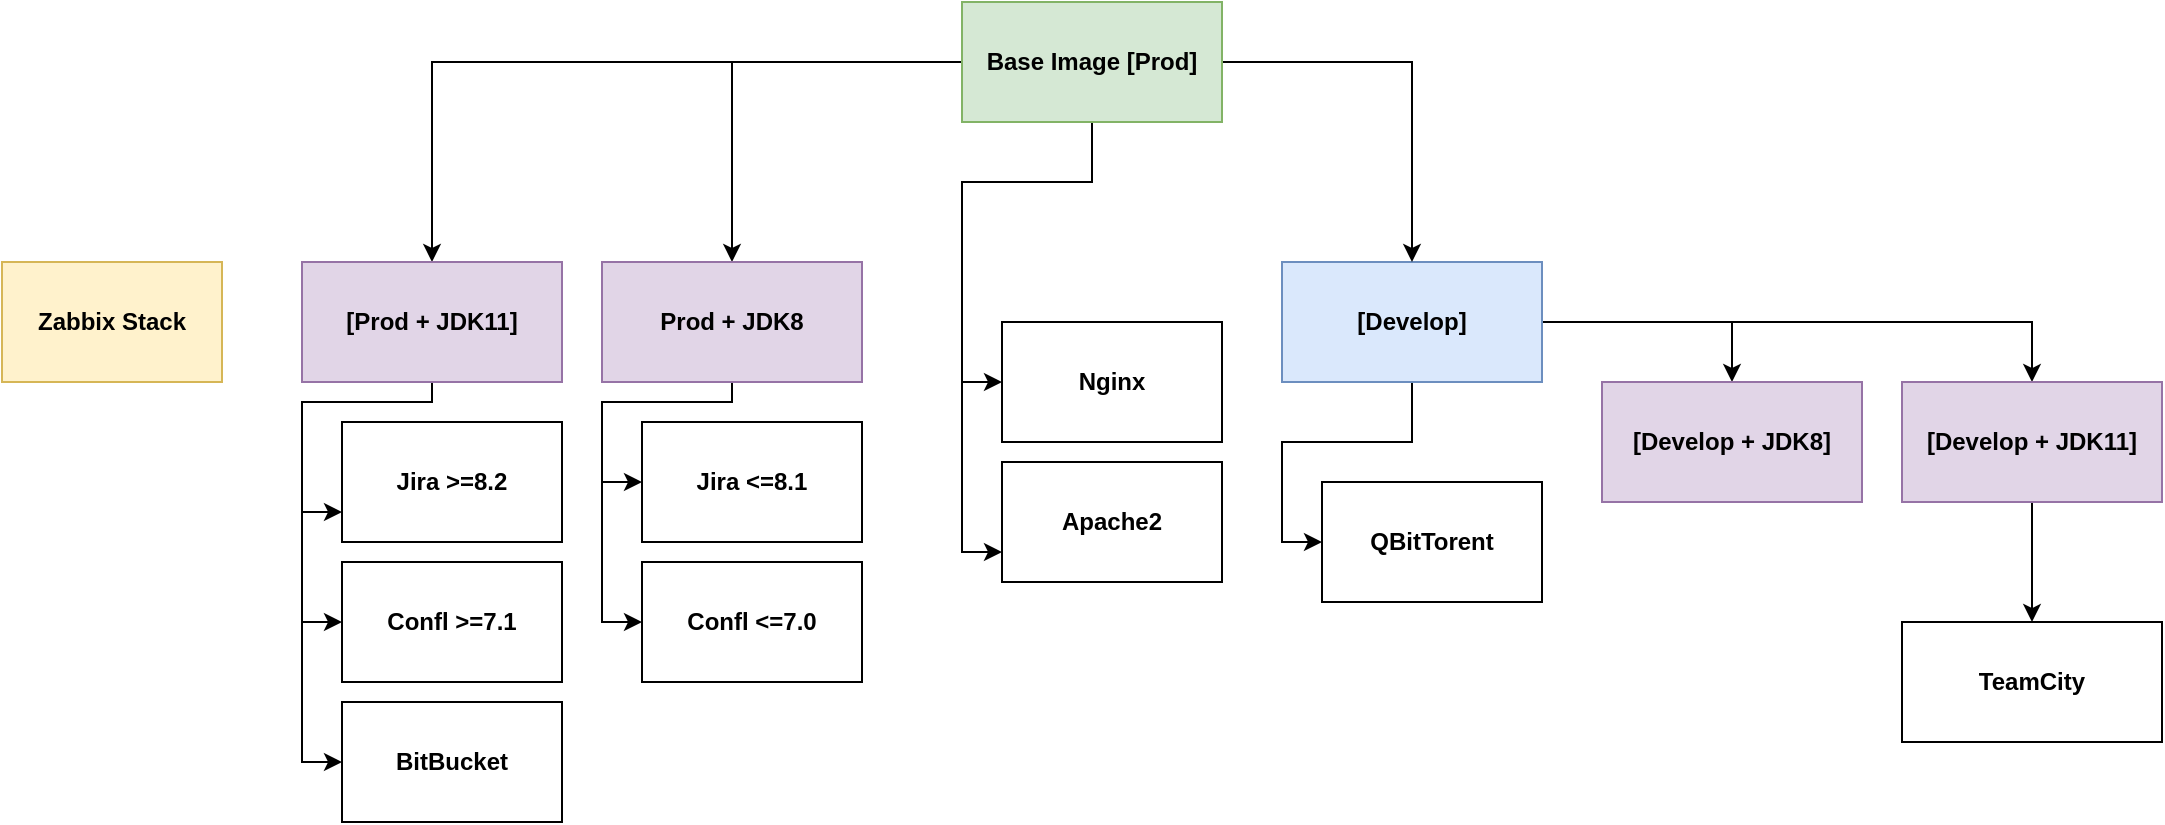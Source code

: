 <mxfile version="12.5.1" type="github"><diagram name="Page-1" id="9f46799a-70d6-7492-0946-bef42562c5a5"><mxGraphModel dx="1406" dy="735" grid="1" gridSize="10" guides="1" tooltips="1" connect="1" arrows="1" fold="1" page="1" pageScale="1" pageWidth="1100" pageHeight="850" background="#ffffff" math="0" shadow="0"><root><mxCell id="0"/><mxCell id="1" parent="0"/><mxCell id="GupPUEsqrWVPhIxHysfE-15" style="edgeStyle=orthogonalEdgeStyle;rounded=0;orthogonalLoop=1;jettySize=auto;html=1;entryX=0.5;entryY=0;entryDx=0;entryDy=0;" edge="1" parent="1" source="GupPUEsqrWVPhIxHysfE-3" target="GupPUEsqrWVPhIxHysfE-14"><mxGeometry relative="1" as="geometry"/></mxCell><mxCell id="GupPUEsqrWVPhIxHysfE-16" style="edgeStyle=orthogonalEdgeStyle;rounded=0;orthogonalLoop=1;jettySize=auto;html=1;exitX=1;exitY=0.25;exitDx=0;exitDy=0;entryX=0.5;entryY=0;entryDx=0;entryDy=0;" edge="1" parent="1" source="GupPUEsqrWVPhIxHysfE-3" target="GupPUEsqrWVPhIxHysfE-13"><mxGeometry relative="1" as="geometry"><Array as="points"><mxPoint x="780" y="190"/><mxPoint x="1025" y="190"/></Array></mxGeometry></mxCell><mxCell id="GupPUEsqrWVPhIxHysfE-38" style="edgeStyle=orthogonalEdgeStyle;rounded=0;orthogonalLoop=1;jettySize=auto;html=1;entryX=0;entryY=0.5;entryDx=0;entryDy=0;" edge="1" parent="1" source="GupPUEsqrWVPhIxHysfE-3" target="GupPUEsqrWVPhIxHysfE-31"><mxGeometry relative="1" as="geometry"><Array as="points"><mxPoint x="715" y="250"/><mxPoint x="650" y="250"/><mxPoint x="650" y="300"/></Array></mxGeometry></mxCell><mxCell id="GupPUEsqrWVPhIxHysfE-3" value="&lt;span style=&quot;font-weight: 700 ; white-space: nowrap&quot;&gt;[Develop]&lt;/span&gt;" style="whiteSpace=wrap;html=1;align=center;verticalAlign=middle;container=1;recursiveResize=0;treeFolding=1;treeMoving=1;fillColor=#dae8fc;strokeColor=#6c8ebf;" vertex="1" parent="1"><mxGeometry x="650" y="160" width="130" height="60" as="geometry"/></mxCell><mxCell id="GupPUEsqrWVPhIxHysfE-27" style="edgeStyle=orthogonalEdgeStyle;rounded=0;orthogonalLoop=1;jettySize=auto;html=1;entryX=0.5;entryY=0;entryDx=0;entryDy=0;" edge="1" parent="1" source="GupPUEsqrWVPhIxHysfE-5" target="GupPUEsqrWVPhIxHysfE-3"><mxGeometry relative="1" as="geometry"/></mxCell><mxCell id="GupPUEsqrWVPhIxHysfE-28" style="edgeStyle=orthogonalEdgeStyle;rounded=0;orthogonalLoop=1;jettySize=auto;html=1;entryX=0.5;entryY=0;entryDx=0;entryDy=0;" edge="1" parent="1" source="GupPUEsqrWVPhIxHysfE-5" target="GupPUEsqrWVPhIxHysfE-7"><mxGeometry relative="1" as="geometry"/></mxCell><mxCell id="GupPUEsqrWVPhIxHysfE-29" style="edgeStyle=orthogonalEdgeStyle;rounded=0;orthogonalLoop=1;jettySize=auto;html=1;entryX=0.5;entryY=0;entryDx=0;entryDy=0;" edge="1" parent="1" source="GupPUEsqrWVPhIxHysfE-5" target="GupPUEsqrWVPhIxHysfE-22"><mxGeometry relative="1" as="geometry"/></mxCell><mxCell id="GupPUEsqrWVPhIxHysfE-35" style="edgeStyle=orthogonalEdgeStyle;rounded=0;orthogonalLoop=1;jettySize=auto;html=1;entryX=0;entryY=0.75;entryDx=0;entryDy=0;" edge="1" parent="1" source="GupPUEsqrWVPhIxHysfE-5" target="GupPUEsqrWVPhIxHysfE-30"><mxGeometry relative="1" as="geometry"><Array as="points"><mxPoint x="555" y="120"/><mxPoint x="490" y="120"/><mxPoint x="490" y="305"/></Array></mxGeometry></mxCell><UserObject label="&lt;span style=&quot;font-weight: 700 ; white-space: nowrap&quot;&gt;Base Image [Prod]&lt;/span&gt;" treeRoot="1" id="GupPUEsqrWVPhIxHysfE-5"><mxCell style="whiteSpace=wrap;html=1;align=center;treeFolding=1;treeMoving=1;container=1;recursiveResize=0;fillColor=#d5e8d4;strokeColor=#82b366;" vertex="1" parent="1"><mxGeometry x="490" y="30" width="130" height="60" as="geometry"/></mxCell></UserObject><mxCell id="GupPUEsqrWVPhIxHysfE-49" style="edgeStyle=orthogonalEdgeStyle;rounded=0;orthogonalLoop=1;jettySize=auto;html=1;entryX=0;entryY=0.5;entryDx=0;entryDy=0;" edge="1" parent="1" source="GupPUEsqrWVPhIxHysfE-7" target="GupPUEsqrWVPhIxHysfE-39"><mxGeometry relative="1" as="geometry"><Array as="points"><mxPoint x="375" y="230"/><mxPoint x="310" y="230"/><mxPoint x="310" y="270"/></Array></mxGeometry></mxCell><mxCell id="GupPUEsqrWVPhIxHysfE-50" style="edgeStyle=orthogonalEdgeStyle;rounded=0;orthogonalLoop=1;jettySize=auto;html=1;entryX=0;entryY=0.5;entryDx=0;entryDy=0;" edge="1" parent="1" source="GupPUEsqrWVPhIxHysfE-7" target="GupPUEsqrWVPhIxHysfE-43"><mxGeometry relative="1" as="geometry"><Array as="points"><mxPoint x="375" y="230"/><mxPoint x="310" y="230"/><mxPoint x="310" y="340"/></Array></mxGeometry></mxCell><mxCell id="GupPUEsqrWVPhIxHysfE-7" value="&lt;span style=&quot;font-weight: 700 ; white-space: nowrap&quot;&gt;Prod + JDK8&lt;/span&gt;" style="whiteSpace=wrap;html=1;align=center;verticalAlign=middle;container=1;recursiveResize=0;treeFolding=1;treeMoving=1;fillColor=#e1d5e7;strokeColor=#9673a6;" vertex="1" parent="1"><mxGeometry x="310" y="160" width="130" height="60" as="geometry"/></mxCell><mxCell id="GupPUEsqrWVPhIxHysfE-11" value="&lt;span style=&quot;font-weight: 700 ; white-space: nowrap&quot;&gt;TeamCity&lt;/span&gt;" style="whiteSpace=wrap;html=1;align=center;verticalAlign=middle;container=1;recursiveResize=0;treeFolding=1;treeMoving=1;" vertex="1" parent="1"><mxGeometry x="960" y="340" width="130" height="60" as="geometry"/></mxCell><mxCell id="GupPUEsqrWVPhIxHysfE-17" style="edgeStyle=orthogonalEdgeStyle;rounded=0;orthogonalLoop=1;jettySize=auto;html=1;exitX=0.5;exitY=1;exitDx=0;exitDy=0;entryX=0.5;entryY=0;entryDx=0;entryDy=0;" edge="1" parent="1" source="GupPUEsqrWVPhIxHysfE-13" target="GupPUEsqrWVPhIxHysfE-11"><mxGeometry relative="1" as="geometry"/></mxCell><mxCell id="GupPUEsqrWVPhIxHysfE-13" value="&lt;span style=&quot;font-weight: 700 ; white-space: nowrap&quot;&gt;[Develop&lt;/span&gt;&lt;span style=&quot;font-weight: 700 ; white-space: nowrap&quot;&gt;&amp;nbsp;+ JDK11&lt;/span&gt;&lt;span style=&quot;font-weight: 700 ; white-space: nowrap&quot;&gt;]&lt;/span&gt;" style="whiteSpace=wrap;html=1;align=center;verticalAlign=middle;container=1;recursiveResize=0;treeFolding=1;treeMoving=1;fillColor=#e1d5e7;strokeColor=#9673a6;" vertex="1" parent="1"><mxGeometry x="960" y="220" width="130" height="60" as="geometry"/></mxCell><mxCell id="GupPUEsqrWVPhIxHysfE-14" value="&lt;span style=&quot;font-weight: 700 ; white-space: nowrap&quot;&gt;[Develop&lt;/span&gt;&lt;span style=&quot;font-weight: 700 ; white-space: nowrap&quot;&gt;&amp;nbsp;+ JDK8&lt;/span&gt;&lt;span style=&quot;font-weight: 700 ; white-space: nowrap&quot;&gt;]&lt;/span&gt;" style="whiteSpace=wrap;html=1;align=center;verticalAlign=middle;container=1;recursiveResize=0;treeFolding=1;treeMoving=1;fillColor=#e1d5e7;strokeColor=#9673a6;" vertex="1" parent="1"><mxGeometry x="810" y="220" width="130" height="60" as="geometry"/></mxCell><mxCell id="GupPUEsqrWVPhIxHysfE-40" value="" style="edgeStyle=orthogonalEdgeStyle;rounded=0;orthogonalLoop=1;jettySize=auto;html=1;entryX=0;entryY=0.5;entryDx=0;entryDy=0;" edge="1" parent="1" target="GupPUEsqrWVPhIxHysfE-20"><mxGeometry relative="1" as="geometry"><mxPoint x="490" y="230" as="sourcePoint"/><Array as="points"><mxPoint x="490" y="220"/></Array></mxGeometry></mxCell><mxCell id="GupPUEsqrWVPhIxHysfE-20" value="&lt;span style=&quot;font-weight: 700 ; white-space: nowrap&quot;&gt;Nginx&lt;/span&gt;" style="whiteSpace=wrap;html=1;align=center;verticalAlign=middle;container=1;recursiveResize=0;treeFolding=1;treeMoving=1;" vertex="1" parent="1"><mxGeometry x="510" y="190" width="110" height="60" as="geometry"/></mxCell><mxCell id="GupPUEsqrWVPhIxHysfE-46" style="edgeStyle=orthogonalEdgeStyle;rounded=0;orthogonalLoop=1;jettySize=auto;html=1;entryX=0;entryY=0.75;entryDx=0;entryDy=0;" edge="1" parent="1" source="GupPUEsqrWVPhIxHysfE-22" target="GupPUEsqrWVPhIxHysfE-41"><mxGeometry relative="1" as="geometry"><Array as="points"><mxPoint x="225" y="230"/><mxPoint x="160" y="230"/><mxPoint x="160" y="285"/></Array></mxGeometry></mxCell><mxCell id="GupPUEsqrWVPhIxHysfE-47" style="edgeStyle=orthogonalEdgeStyle;rounded=0;orthogonalLoop=1;jettySize=auto;html=1;entryX=0;entryY=0.5;entryDx=0;entryDy=0;" edge="1" parent="1" source="GupPUEsqrWVPhIxHysfE-22" target="GupPUEsqrWVPhIxHysfE-42"><mxGeometry relative="1" as="geometry"><Array as="points"><mxPoint x="225" y="230"/><mxPoint x="160" y="230"/><mxPoint x="160" y="340"/></Array></mxGeometry></mxCell><mxCell id="GupPUEsqrWVPhIxHysfE-48" style="edgeStyle=orthogonalEdgeStyle;rounded=0;orthogonalLoop=1;jettySize=auto;html=1;entryX=0;entryY=0.5;entryDx=0;entryDy=0;" edge="1" parent="1" source="GupPUEsqrWVPhIxHysfE-22" target="GupPUEsqrWVPhIxHysfE-44"><mxGeometry relative="1" as="geometry"><Array as="points"><mxPoint x="225" y="230"/><mxPoint x="160" y="230"/><mxPoint x="160" y="410"/></Array></mxGeometry></mxCell><mxCell id="GupPUEsqrWVPhIxHysfE-22" value="&lt;span style=&quot;font-weight: 700 ; white-space: nowrap&quot;&gt;[&lt;/span&gt;&lt;span style=&quot;font-weight: 700 ; white-space: nowrap&quot;&gt;Prod&lt;/span&gt;&lt;span style=&quot;font-weight: 700 ; white-space: nowrap&quot;&gt;&amp;nbsp;+ JDK11&lt;/span&gt;&lt;span style=&quot;font-weight: 700 ; white-space: nowrap&quot;&gt;]&lt;/span&gt;" style="whiteSpace=wrap;html=1;align=center;verticalAlign=middle;container=1;recursiveResize=0;treeFolding=1;treeMoving=1;fillColor=#e1d5e7;strokeColor=#9673a6;" vertex="1" parent="1"><mxGeometry x="160" y="160" width="130" height="60" as="geometry"/></mxCell><mxCell id="GupPUEsqrWVPhIxHysfE-30" value="&lt;span style=&quot;font-weight: 700 ; white-space: nowrap&quot;&gt;Apache2&lt;/span&gt;" style="whiteSpace=wrap;html=1;align=center;verticalAlign=middle;container=1;recursiveResize=0;treeFolding=1;treeMoving=1;" vertex="1" parent="1"><mxGeometry x="510" y="260" width="110" height="60" as="geometry"/></mxCell><mxCell id="GupPUEsqrWVPhIxHysfE-31" value="&lt;span style=&quot;font-weight: 700 ; white-space: nowrap&quot;&gt;QBitTorent&lt;/span&gt;" style="whiteSpace=wrap;html=1;align=center;verticalAlign=middle;container=1;recursiveResize=0;treeFolding=1;treeMoving=1;" vertex="1" parent="1"><mxGeometry x="670" y="270" width="110" height="60" as="geometry"/></mxCell><mxCell id="GupPUEsqrWVPhIxHysfE-39" value="&lt;span style=&quot;font-weight: 700 ; white-space: nowrap&quot;&gt;Jira &amp;lt;=8.1&lt;/span&gt;" style="whiteSpace=wrap;html=1;align=center;verticalAlign=middle;container=1;recursiveResize=0;treeFolding=1;treeMoving=1;" vertex="1" parent="1"><mxGeometry x="330" y="240" width="110" height="60" as="geometry"/></mxCell><mxCell id="GupPUEsqrWVPhIxHysfE-41" value="&lt;span style=&quot;font-weight: 700 ; white-space: nowrap&quot;&gt;Jira &amp;gt;=8.2&lt;/span&gt;" style="whiteSpace=wrap;html=1;align=center;verticalAlign=middle;container=1;recursiveResize=0;treeFolding=1;treeMoving=1;" vertex="1" parent="1"><mxGeometry x="180" y="240" width="110" height="60" as="geometry"/></mxCell><mxCell id="GupPUEsqrWVPhIxHysfE-42" value="&lt;span style=&quot;font-weight: 700 ; white-space: nowrap&quot;&gt;Confl &amp;gt;=7.1&lt;/span&gt;" style="whiteSpace=wrap;html=1;align=center;verticalAlign=middle;container=1;recursiveResize=0;treeFolding=1;treeMoving=1;" vertex="1" parent="1"><mxGeometry x="180" y="310" width="110" height="60" as="geometry"/></mxCell><mxCell id="GupPUEsqrWVPhIxHysfE-43" value="&lt;span style=&quot;font-weight: 700 ; white-space: nowrap&quot;&gt;Confl &amp;lt;=7.0&lt;/span&gt;" style="whiteSpace=wrap;html=1;align=center;verticalAlign=middle;container=1;recursiveResize=0;treeFolding=1;treeMoving=1;" vertex="1" parent="1"><mxGeometry x="330" y="310" width="110" height="60" as="geometry"/></mxCell><mxCell id="GupPUEsqrWVPhIxHysfE-44" value="&lt;b&gt;BitBucket&lt;/b&gt;" style="whiteSpace=wrap;html=1;align=center;verticalAlign=middle;container=1;recursiveResize=0;treeFolding=1;treeMoving=1;" vertex="1" parent="1"><mxGeometry x="180" y="380" width="110" height="60" as="geometry"/></mxCell><mxCell id="GupPUEsqrWVPhIxHysfE-45" value="&lt;span style=&quot;font-weight: 700 ; white-space: nowrap&quot;&gt;Zabbix Stack&lt;/span&gt;" style="whiteSpace=wrap;html=1;align=center;verticalAlign=middle;container=1;recursiveResize=0;treeFolding=1;treeMoving=1;fillColor=#fff2cc;strokeColor=#d6b656;" vertex="1" parent="1"><mxGeometry x="10" y="160" width="110" height="60" as="geometry"/></mxCell></root></mxGraphModel></diagram></mxfile>